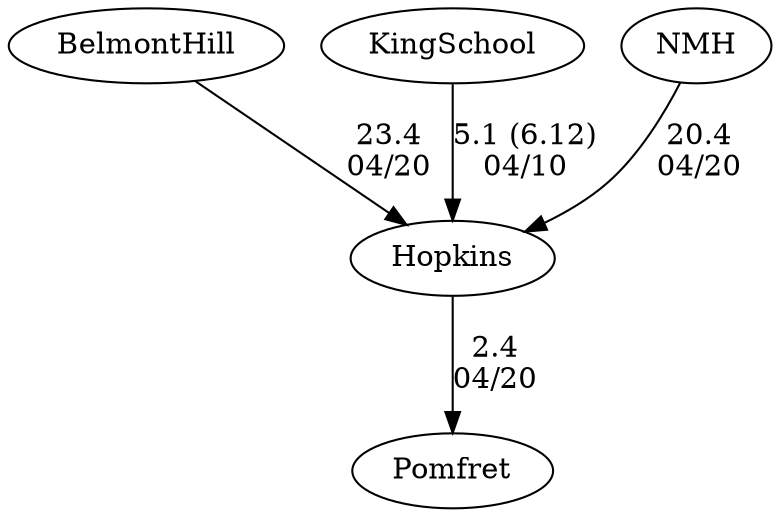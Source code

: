 digraph boys2foursHopkins {BelmontHill [URL="boys2foursHopkinsBelmontHill.html"];KingSchool [URL="boys2foursHopkinsKingSchool.html"];Pomfret [URL="boys2foursHopkinsPomfret.html"];NMH [URL="boys2foursHopkinsNMH.html"];Hopkins [URL="boys2foursHopkinsHopkins.html"];BelmontHill -> Hopkins[label="23.4
04/20", weight="77", tooltip="NEIRA Boys ,Pomfret v. Belmont Hill, Northfield Mt. Hermon, Hopkins			
Distance: 1500M Conditions: Very light wind, perhaps slight crossing WSW tail at times of no more than 5MPH. Conditions similar throughout. No current. Comments: Race order: B4, B3, B2, B1. Thanks to BH, NMH, and Hopkins for a great day of racing.
None", URL="https://www.row2k.com/results/resultspage.cfm?UID=D6B986013DA22E26BC236F424721DEE8&cat=1", random="random"]; 
NMH -> Hopkins[label="20.4
04/20", weight="80", tooltip="NEIRA Boys ,Pomfret v. Belmont Hill, Northfield Mt. Hermon, Hopkins			
Distance: 1500M Conditions: Very light wind, perhaps slight crossing WSW tail at times of no more than 5MPH. Conditions similar throughout. No current. Comments: Race order: B4, B3, B2, B1. Thanks to BH, NMH, and Hopkins for a great day of racing.
None", URL="https://www.row2k.com/results/resultspage.cfm?UID=D6B986013DA22E26BC236F424721DEE8&cat=1", random="random"]; 
Hopkins -> Pomfret[label="2.4
04/20", weight="98", tooltip="NEIRA Boys ,Pomfret v. Belmont Hill, Northfield Mt. Hermon, Hopkins			
Distance: 1500M Conditions: Very light wind, perhaps slight crossing WSW tail at times of no more than 5MPH. Conditions similar throughout. No current. Comments: Race order: B4, B3, B2, B1. Thanks to BH, NMH, and Hopkins for a great day of racing.
None", URL="https://www.row2k.com/results/resultspage.cfm?UID=D6B986013DA22E26BC236F424721DEE8&cat=1", random="random"]; 
KingSchool -> Hopkins[label="5.1 (6.12)
04/10", weight="95", tooltip="NEIRA Boys Fours,King School vs Hopkins			
Distance: 1250m Conditions: All races: heavy cross head wind at slack tide Comments: Great racing by all crews!
None", URL="https://www.row2k.com/results/resultspage.cfm?UID=3D50124C185A4165878004B90B4662FD&cat=1", random="random"]}